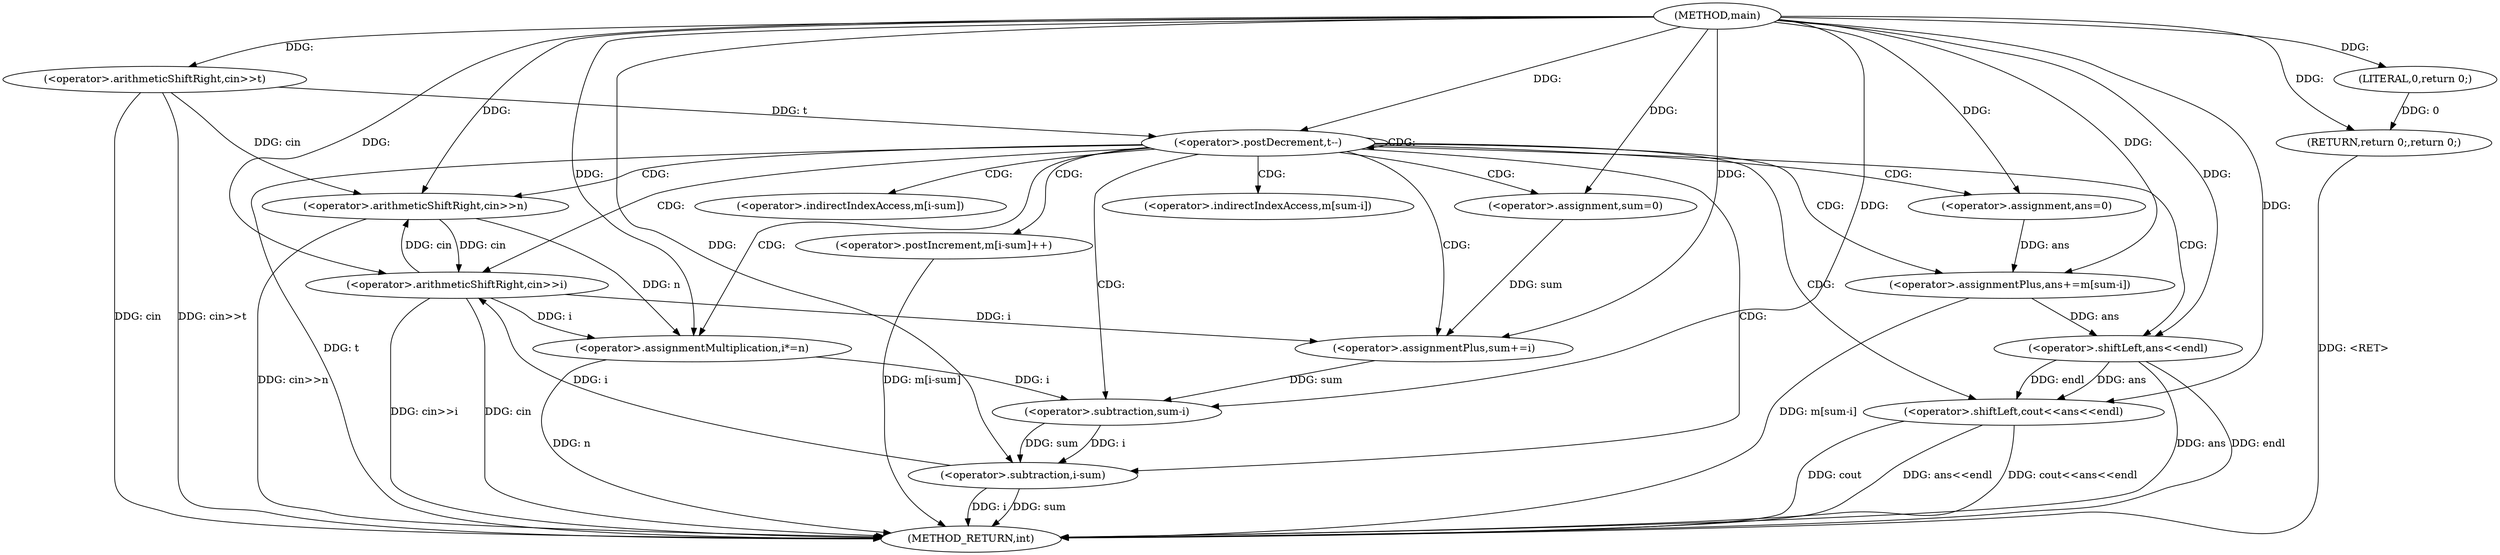 digraph "main" {  
"1000101" [label = "(METHOD,main)" ]
"1000158" [label = "(METHOD_RETURN,int)" ]
"1000104" [label = "(<operator>.arithmeticShiftRight,cin>>t)" ]
"1000156" [label = "(RETURN,return 0;,return 0;)" ]
"1000108" [label = "(<operator>.postDecrement,t--)" ]
"1000157" [label = "(LITERAL,0,return 0;)" ]
"1000112" [label = "(<operator>.arithmeticShiftRight,cin>>n)" ]
"1000117" [label = "(<operator>.assignment,sum=0)" ]
"1000132" [label = "(<operator>.assignment,ans=0)" ]
"1000151" [label = "(<operator>.shiftLeft,cout<<ans<<endl)" ]
"1000122" [label = "(<operator>.arithmeticShiftRight,cin>>i)" ]
"1000125" [label = "(<operator>.assignmentPlus,sum+=i)" ]
"1000128" [label = "(<operator>.assignmentMultiplication,i*=n)" ]
"1000138" [label = "(<operator>.assignmentPlus,ans+=m[sum-i])" ]
"1000145" [label = "(<operator>.postIncrement,m[i-sum]++)" ]
"1000153" [label = "(<operator>.shiftLeft,ans<<endl)" ]
"1000142" [label = "(<operator>.subtraction,sum-i)" ]
"1000148" [label = "(<operator>.subtraction,i-sum)" ]
"1000140" [label = "(<operator>.indirectIndexAccess,m[sum-i])" ]
"1000146" [label = "(<operator>.indirectIndexAccess,m[i-sum])" ]
  "1000104" -> "1000158"  [ label = "DDG: cin"] 
  "1000104" -> "1000158"  [ label = "DDG: cin>>t"] 
  "1000108" -> "1000158"  [ label = "DDG: t"] 
  "1000112" -> "1000158"  [ label = "DDG: cin>>n"] 
  "1000122" -> "1000158"  [ label = "DDG: cin"] 
  "1000122" -> "1000158"  [ label = "DDG: cin>>i"] 
  "1000128" -> "1000158"  [ label = "DDG: n"] 
  "1000138" -> "1000158"  [ label = "DDG: m[sum-i]"] 
  "1000148" -> "1000158"  [ label = "DDG: i"] 
  "1000148" -> "1000158"  [ label = "DDG: sum"] 
  "1000145" -> "1000158"  [ label = "DDG: m[i-sum]"] 
  "1000153" -> "1000158"  [ label = "DDG: ans"] 
  "1000151" -> "1000158"  [ label = "DDG: ans<<endl"] 
  "1000151" -> "1000158"  [ label = "DDG: cout<<ans<<endl"] 
  "1000156" -> "1000158"  [ label = "DDG: <RET>"] 
  "1000153" -> "1000158"  [ label = "DDG: endl"] 
  "1000151" -> "1000158"  [ label = "DDG: cout"] 
  "1000157" -> "1000156"  [ label = "DDG: 0"] 
  "1000101" -> "1000156"  [ label = "DDG: "] 
  "1000101" -> "1000104"  [ label = "DDG: "] 
  "1000101" -> "1000157"  [ label = "DDG: "] 
  "1000104" -> "1000108"  [ label = "DDG: t"] 
  "1000101" -> "1000108"  [ label = "DDG: "] 
  "1000101" -> "1000117"  [ label = "DDG: "] 
  "1000101" -> "1000132"  [ label = "DDG: "] 
  "1000104" -> "1000112"  [ label = "DDG: cin"] 
  "1000122" -> "1000112"  [ label = "DDG: cin"] 
  "1000101" -> "1000112"  [ label = "DDG: "] 
  "1000122" -> "1000125"  [ label = "DDG: i"] 
  "1000101" -> "1000125"  [ label = "DDG: "] 
  "1000112" -> "1000128"  [ label = "DDG: n"] 
  "1000101" -> "1000128"  [ label = "DDG: "] 
  "1000101" -> "1000151"  [ label = "DDG: "] 
  "1000153" -> "1000151"  [ label = "DDG: endl"] 
  "1000153" -> "1000151"  [ label = "DDG: ans"] 
  "1000112" -> "1000122"  [ label = "DDG: cin"] 
  "1000101" -> "1000122"  [ label = "DDG: "] 
  "1000148" -> "1000122"  [ label = "DDG: i"] 
  "1000117" -> "1000125"  [ label = "DDG: sum"] 
  "1000122" -> "1000128"  [ label = "DDG: i"] 
  "1000132" -> "1000138"  [ label = "DDG: ans"] 
  "1000101" -> "1000138"  [ label = "DDG: "] 
  "1000138" -> "1000153"  [ label = "DDG: ans"] 
  "1000101" -> "1000153"  [ label = "DDG: "] 
  "1000125" -> "1000142"  [ label = "DDG: sum"] 
  "1000101" -> "1000142"  [ label = "DDG: "] 
  "1000128" -> "1000142"  [ label = "DDG: i"] 
  "1000142" -> "1000148"  [ label = "DDG: i"] 
  "1000101" -> "1000148"  [ label = "DDG: "] 
  "1000142" -> "1000148"  [ label = "DDG: sum"] 
  "1000108" -> "1000112"  [ label = "CDG: "] 
  "1000108" -> "1000125"  [ label = "CDG: "] 
  "1000108" -> "1000153"  [ label = "CDG: "] 
  "1000108" -> "1000117"  [ label = "CDG: "] 
  "1000108" -> "1000132"  [ label = "CDG: "] 
  "1000108" -> "1000142"  [ label = "CDG: "] 
  "1000108" -> "1000128"  [ label = "CDG: "] 
  "1000108" -> "1000151"  [ label = "CDG: "] 
  "1000108" -> "1000145"  [ label = "CDG: "] 
  "1000108" -> "1000108"  [ label = "CDG: "] 
  "1000108" -> "1000148"  [ label = "CDG: "] 
  "1000108" -> "1000146"  [ label = "CDG: "] 
  "1000108" -> "1000140"  [ label = "CDG: "] 
  "1000108" -> "1000138"  [ label = "CDG: "] 
  "1000108" -> "1000122"  [ label = "CDG: "] 
}
